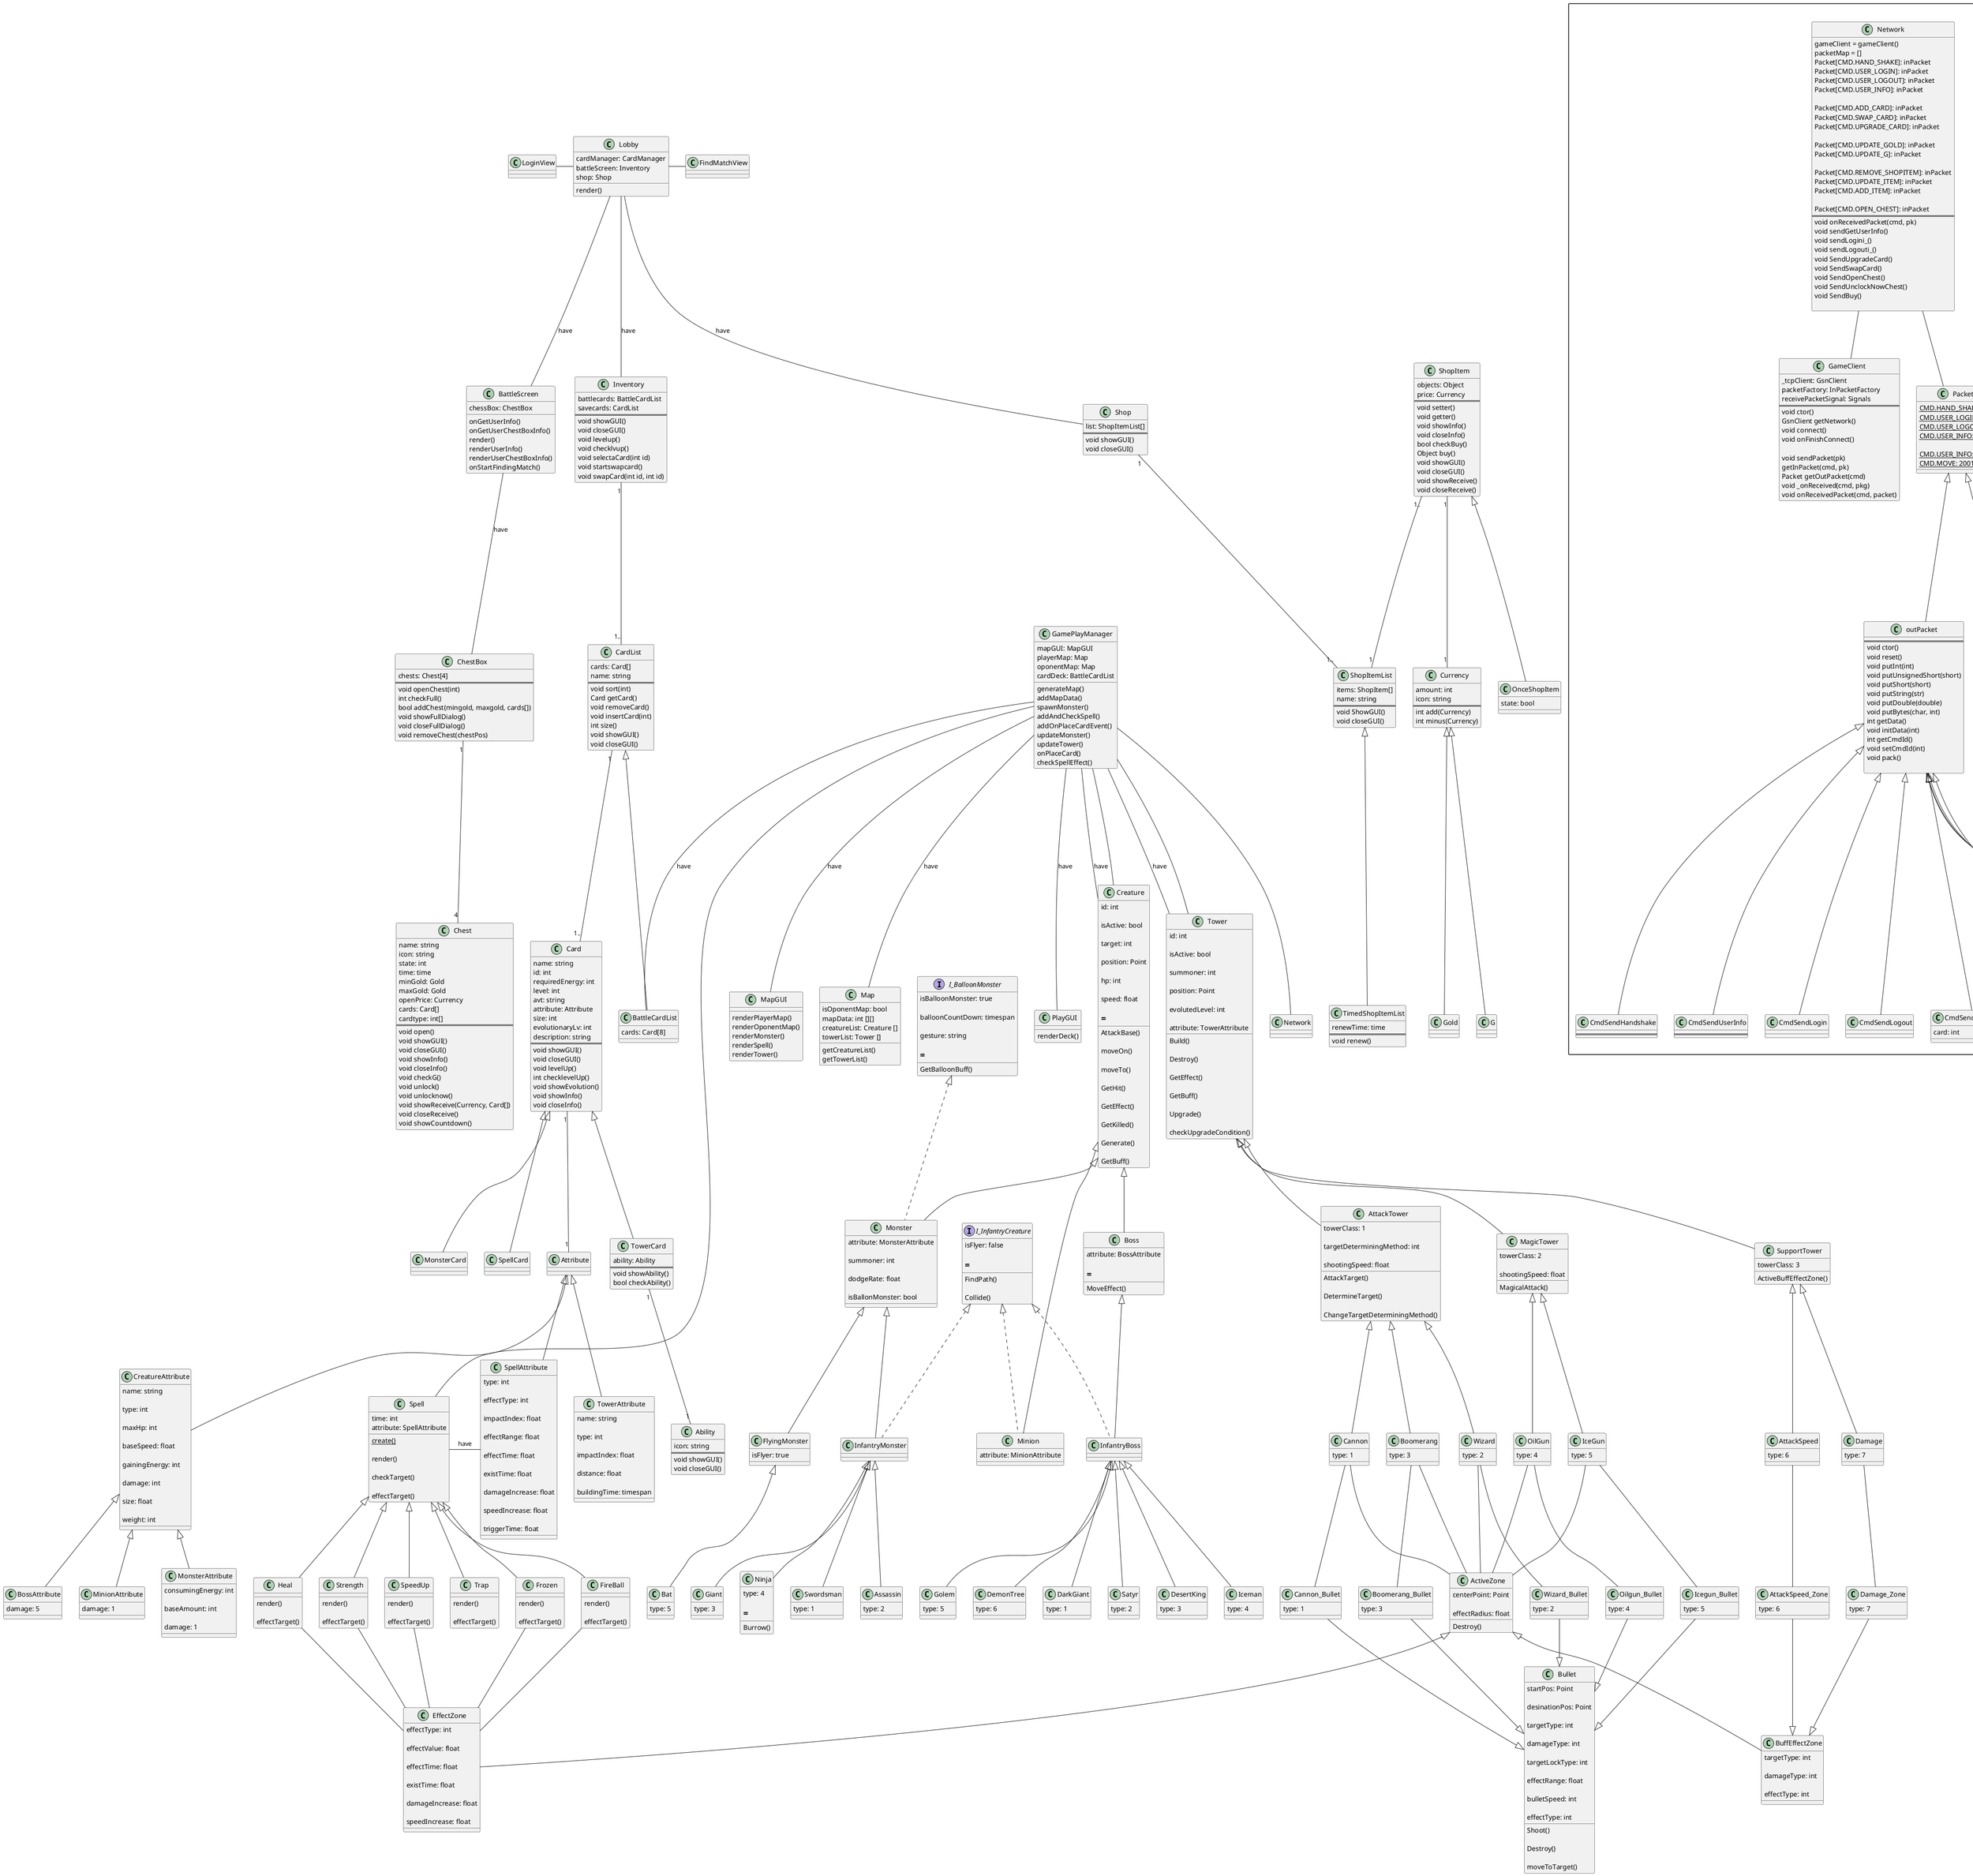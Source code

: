 @startuml 

class MapGUI { 
renderPlayerMap()
renderOponentMap()
renderMonster() 
renderSpell() 
renderTower()
} 

class Map {
isOponentMap: bool
mapData: int [][]
creatureList: Creature []
towerList: Tower []
getCreatureList()
getTowerList()
}

class PlayGUI { 
renderDeck()
}
  

class GamePlayManager { 

mapGUI: MapGUI 
playerMap: Map
oponentMap: Map
cardDeck: BattleCardList
  
generateMap() 
addMapData()
spawnMonster() 
addAndCheckSpell()
addOnPlaceCardEvent()
updateMonster() 
updateTower() 
onPlaceCard() 
checkSpellEffect() 
} 

GamePlayManager -- MapGUI: have 
GamePlayManager -- PlayGUI: have
GamePlayManager -- BattleCardList: have
GamePlayManager -- Tower: have
GamePlayManager -- Creature: have
GamePlayManager -- Map: have
GamePlayManager -- Network
  

class Lobby { 
cardManager: CardManager 
battleScreen: Inventory 
shop: Shop 
render() 
} 


class BattleScreen { 

chessBox: ChestBox 

onGetUserInfo()
onGetUserChestBoxInfo()
render() 
renderUserInfo()
renderUserChestBoxInfo()
onStartFindingMatch() 
  
} 

  

Lobby--Inventory: have 

Lobby--BattleScreen: have 

Lobby--Shop: have 

BattleScreen--ChestBox: have

Lobby- FindMatchView 

  
class Spell { 

time: int
attribute: SpellAttribute

{static} create() 

render() 

checkTarget() 

effectTarget() 

} 

  

class FireBall { 

render() 

effectTarget() 

} 

  

class Heal { 

render() 

effectTarget() 

} 

  

class Strength { 

render() 

effectTarget() 

} 

  

class SpeedUp { 

render() 

effectTarget() 

} 

  

class Frozen { 

render() 

effectTarget() 

} 

  

class Trap { 

render() 

effectTarget() 

} 

class EffectZone { 

effectType: int

effectValue: float  

effectTime: float  

existTime: float  

damageIncrease: float  

speedIncrease: float

' FindTargetTower() 

' FindTargetMonsters() 

' BuffEffectTower() 

' DoEffectMonster() 

} 

Spell<|--Heal 

Spell<|--SpeedUp 

Spell<|--Frozen 

Spell<|--Trap 

Spell<|--Strength 

Spell<|--FireBall 

Heal -- EffectZone
SpeedUp -- EffectZone
Frozen -- EffectZone
Strength -- EffectZone
FireBall -- EffectZone

Spell - SpellAttribute: have 

LoginView - Lobby 
 
GamePlayManager--Creature 

GamePlayManager--Tower 

GamePlayManager--Spell 

 

 

class PlayerInfo{
    id: int
    name: string
    Ava: img
    credit: int
    gold: Gold
    g: G
    ==
    void getter()
    void setter()
}

  

class Attribute{ 

} 

  

class TowerAttribute{ 

    name: string 

    type: int 

    impactIndex: float 

    distance: float 

    buildingTime: timespan 

} 

  

  

class SpellAttribute { 

    type: int 

    effectType: int

    impactIndex: float  

    effectRange: float 

    effectTime: float  

    existTime: float  

    damageIncrease: float  

    speedIncrease: float  

    triggerTime: float  

} 

class CreatureAttribute{ 
    name: string 

    type: int    

    maxHp: int  

    baseSpeed: float  

    gainingEnergy: int  

    damage: int 

    size: float 

    weight: int 

} 

class MonsterAttribute{ 

    consumingEnergy: int  

    baseAmount: int 

    damage: 1 

} 

  

class BossAttribute {  

    damage: 5  

} 

class MinionAttribute {  

    damage: 1  

} 
  

class Card{
    name: string
    id: int
    requiredEnergy: int
    level: int
    avt: string
    attribute: Attribute
    size: int
    evolutionaryLv: int
    description: string
    ==
    void showGUI()
    void closeGUI()
    void levelUp()
    int checklevelUp()
    void showEvolution()
    void showInfo()
    void closeInfo()
}

  

class TowerCard{
    ability: Ability
    ==
    void showAbility()
    bool checkAbility()
}

  

class MonsterCard{

}

class SpellCard{

}

  

class Ability{
    icon: string
    ==
    void showGUI()
    void closeGUI()
}

class CardList{
    cards: Card[]
    name: string
    ==
    void sort(int)
    Card getCard()
    void removeCard()
    void insertCard(int)
    int size()
    void showGUI()
    void closeGUI()
}

  

class BattleCardList{
    cards: Card[8]
}

  

class Inventory{
    battlecards: BattleCardList
    savecards: CardList
    ==
    void showGUI()
    void closeGUI()
    void levelup()
    void checklvup()
    void selectaCard(int id)
    void startswapcard()
    void swapCard(int id, int id)
} 

  

Attribute <|-- TowerAttribute 

Attribute  <|--  SpellAttribute 

Attribute  <|-- CreatureAttribute 

CreatureAttribute <|-- MonsterAttribute 

CreatureAttribute <|-- MinionAttribute 

CreatureAttribute <|--  BossAttribute 
  

Card "1" -- "1" Attribute
Card <|-- SpellCard 
Card <|-- MonsterCard
Card <|-- TowerCard

CardList <|-- BattleCardList

CardList "1" -- "1.." Card
Inventory "1" -- "1.." CardList

TowerCard "1" -- "1" Ability

  

  

  

class Chest{
    name: string
    icon: string
    state: int
    time: time
    minGold: Gold
    maxGold: Gold
    openPrice: Currency
    cards: Card[]
    cardtype: int[]
    ==
    void open()
    void showGUI()
    void closeGUI()
    void showInfo()
    void closeInfo()
    void checkG()
    void unlock()
    void unlocknow()
    void showReceive(Currency, Card[])
    void closeReceive()
    void showCountdown()
}

  

class ChestBox{
    chests: Chest[4]
    ==
    void openChest(int)
    int checkFull()
    bool addChest(mingold, maxgold, cards[])
    void showFullDialog()
    void closeFullDialog()
    void removeChest(chestPos)
}

  

ChestBox "1" -- "4" Chest

  

class Currency{
    amount: int
    icon: string
    ==
    int add(Currency)
    int minus(Currency)
}

class Gold{}

class G{}

class ShopItem{
    objects: Object
    price: Currency
    ==
    void setter()
    void getter()
    void showInfo()
    void closeInfo()
    bool checkBuy()
    Object buy()
    void showGUI()
    void closeGUI() 
    void showReceive()
    void closeReceive()
}

  

class OnceShopItem{
    state: bool
}


class ShopItemList{
    items: ShopItem[]
    name: string
    ==
    void ShowGUI()
    void closeGUI()
}

class TimedShopItemList{
    renewTime: time
    ==
    void renew()
}

class Shop{
    list: ShopItemList[]
    ==
    void showGUI()
    void closeGUI()
}

  

Currency <|-- Gold
Currency <|-- G

ShopItem <|-- OnceShopItem

ShopItem "1" -- "1" Currency

ShopItemList <|-- TimedShopItemList

ShopItem "1.." -- "1" ShopItemList

Shop "1" -- "1.." ShopItemList




class Login{
    id: string
    ==
    void callLogin()
}


class sPlayerInfo{
    id: int
    pw: char[60]
    name: char[15]
    Ava: img
    credit: int
    login_time: time
    logout_time: time
    gold: Gold
    g: G
    ==
    void getter()
    void setter()
}

class sAttribute{
    type: int
}

class sTowerAttribute{
    type: int
    damage: int
    speed: int
    distance: int
    shotType: int
    target: int
    buildingTime: timespan
}


class sSpellAttribute {
    type: int
    effectNumber: float 
    effectTime: int 
    existTime: int 
    damageIncrease: float 
    speedIncrease: float 
    startTime: int 
}

class sMonsterAttribute{
    type: int   
    maxHp: int 
    speed: float 
    gainingEnergy: int  
    damage: int 
    size: float 
    weight: int 
    summoner: int 
    consumingEnergy: int  
    baseAmount: int 
    damage: int
    dodgeRate: float 
}

class sBossAttribute { 
    type: int 
    maxHp: int 
    speed: float 
    gainingEnergy: int  
    damage: int 
    size: float 
    weight: int 
}

class sAbility{
    icon: string
    type: int
}

class sCard{
    name: string
    id: int
    requiredEnergy: int
    level: int
    avt: string
    attribute: sAttribute
    size: int
    evolutionaryLv: int
    description: string
    ==
    void levelUp()
    bool checklvup()
}

class sCardList{
    cards: Card[]
    name: string
    ==
    void sort(int)
    void removeCard()
    void insertCard(int type)
}

class sBattleCardList{
    cards: Card[8]
}

class sInventory{
    battlecards: BattleCardList
    savecards: CardList
    ==
    void swapCard(int id, int id);
    void addCard(int id);
    void levelupCard(int id);
}

sAttribute <|-- sTowerAttribute
sAttribute <|-- sMonsterAttribute
sAttribute <|-- sSpellAttribute
sAbility <|-- sBossAttribute

sCard <|-- sTowerCard
sCard <|-- sMonsterCard
sCard <|-- sSpellCard

sCardList -- sCard
sCardList <|-- sBattleCardList
sInventory -- sCardList

sCard -- sAttribute

sTowerCard -- sAbility





class sChestBox{
    chests: Chest[4]
    ==
    void openChest(int)
    int checkFull()
    bool addChest(mingold, maxgold, cards[])
    void removeChest(chestPos)
}


class sChest{
    name: string
    icon: string
    state: int
    time: time
    minGold: Gold
    maxGold: Gold
    minCard: int
    openPrice: Currency
    cards: Card[]
    cardtype: int[]
    ==
    pair<Gold, Card[]> open()
    void unlock()
    void unlocknow()
    bool checkG()
    void checkTime()
}



sChestBox "1" -- "4" sChest









class sCurrency{
    amount: int
    icon: string
    ==
    int add(sCurrency)
    int minus(sCurrency)
}

class sGold{}

class sG{}

class sShopItem{
    objects: Object
    price: sCurrency
    ==
    bool checkBuy()
    void buy()
}

class sOnceShopItem{
    state: bool
}


class sShopItemList{
    items: ShopItem[]
    name: string
}

class sTimedShopItemList{
    renewTime: time
    ==
    void checkrenew()
    void renew()
}

class sShop{
    list: ShopItemList[]
    ==
    void checkrenewTime()
}

sCurrency <|-- sGold
sCurrency <|-- sG

sShopItem -- sCurrency

sShopItem <|-- sOnceShopItem

sShopItemList -- sShopItem

sTimedShopItemList --|> sShopItemList

sShop -- sShopItemList



 

class Creature{ 

id: int 

isActive: bool 

target: int 

position: Point 

hp: int 

speed: float 

== 

AttackBase() 

moveOn() 

moveTo() 

GetHit() 

GetEffect() 

GetKilled() 

Generate() 

GetBuff() 

} 

  

  

class Monster{ 

attribute: MonsterAttribute

summoner: int 

dodgeRate: float 

isBallonMonster: bool 

} 

  

interface I_BalloonMonster{ 

isBalloonMonster: true 

balloonCountDown: timespan 

gesture: string 

== 

GetBalloonBuff() 

} 

  

interface I_InfantryCreature{ 

isFlyer: false 

== 

FindPath() 

Collide() 

} 

  

class InfantryMonster{ 

} 

  

class FlyingMonster{ 

isFlyer: true 

} 

  

class Swordsman{ 

type: 1 

} 

class Assassin{ 

type: 2 

} 

class Giant{ 

type: 3 

} 

class Ninja{ 

type: 4 

== 

Burrow() 

} 

class Bat{ 

type: 5 

} 

  

  

class Minion{ 

attribute: MinionAttribute

} 

  

class Boss{ 

attribute: BossAttribute

== 

MoveEffect() 

} 

  

class InfantryBoss{ 

} 

  

class DarkGiant{ 

type: 1 

} 

class Satyr{ 

type: 2 

} 

class DesertKing{ 

type: 3 

} 

class Iceman{ 

type: 4 

} 

class Golem{ 

type: 5 

} 

class DemonTree{ 

type: 6 

} 

  

Creature <|-- Monster 

Creature <|-- Minion 

Creature <|--  Boss 

  

Monster <|-- InfantryMonster 

Monster <|-- FlyingMonster 

  

InfantryMonster <|-- Swordsman 

InfantryMonster <|-- Assassin 

InfantryMonster <|--  Giant 

InfantryMonster <|--  Ninja 

  

FlyingMonster <|-- Bat 

  

Boss <|-- InfantryBoss 

  

InfantryBoss  <|-- DarkGiant 

InfantryBoss  <|-- Satyr 

InfantryBoss  <|-- DesertKing 

InfantryBoss  <|-- Iceman 

InfantryBoss  <|-- Golem 

InfantryBoss  <|-- DemonTree 

  

I_BalloonMonster <|.. Monster 

  

I_InfantryCreature <|.. InfantryMonster 

I_InfantryCreature <|.. InfantryBoss 

I_InfantryCreature <|.. Minion 

 

 

class Tower { 

id: int 

isActive: bool 

summoner: int 

position: Point 

evolutedLevel: int 

attribute: TowerAttribute

Build() 

Destroy() 

GetEffect() 

GetBuff() 

Upgrade() 

checkUpgradeCondition()

} 

  

class AttackTower { 

towerClass: 1 

targetDeterminingMethod: int 

shootingSpeed: float 

AttackTarget() 

DetermineTarget() 

ChangeTargetDeterminingMethod() 

} 

  

class MagicTower { 

towerClass: 2 

shootingSpeed: float 

MagicalAttack() 

} 

  

class SupportTower { 

towerClass: 3 

ActiveBuffEffectZone() 

} 

  

class Cannon { 

type: 1 

} 

  

class Wizard { 

type: 2 

} 

  

class Boomerang { 

type: 3 

} 

  

class OilGun { 

type: 4 

} 

  

class IceGun { 

type: 5 

} 

  

class AttackSpeed { 

type: 6 

} 

  

class Damage { 

type: 7 

} 

  

class Cannon_Bullet { 

type: 1 

} 

  

class Wizard_Bullet { 

type: 2 

} 

  

class Boomerang_Bullet { 

type: 3 

} 

  

class Oilgun_Bullet { 

type: 4 

} 

  

class Icegun_Bullet { 

type: 5 

} 

  

class AttackSpeed_Zone { 

type: 6 

} 

  

class Damage_Zone { 

type: 7 

} 

  

class Bullet { 

startPos: Point 

desinationPos: Point 

targetType: int 

damageType: int 

targetLockType: int 

effectRange: float 

bulletSpeed: int 

effectType: int 

Shoot() 

Destroy() 

moveToTarget() 

} 

  

class BuffEffectZone { 

targetType: int 

damageType: int 

effectType: int 

' BuffEffectTower() 

' FindTargetTower() 

' FindTargetMonsters() 

' DoEffectMonster() 

} 

  

class ActiveZone { 

centerPoint: Point 

effectRadius: float 

Destroy() 

} 

  

Tower <|-- AttackTower 

Tower <|-- MagicTower 

Tower <|-- SupportTower 

AttackTower <|-- Cannon 

AttackTower <|-- Wizard 

AttackTower <|-- Boomerang 

MagicTower <|-- OilGun 

MagicTower <|-- IceGun 

SupportTower <|-- AttackSpeed 

SupportTower <|-- Damage 

Cannon -- Cannon_Bullet 

Wizard -- Wizard_Bullet 

Boomerang -- Boomerang_Bullet 

OilGun -- Oilgun_Bullet 

IceGun -- Icegun_Bullet 

AttackSpeed -- AttackSpeed_Zone 

Damage -- Damage_Zone 

  

Cannon_Bullet --|> Bullet 

Wizard_Bullet --|> Bullet 

Boomerang_Bullet --|> Bullet 

Oilgun_Bullet --|> Bullet 

Icegun_Bullet --|> Bullet 

AttackSpeed_Zone --|> BuffEffectZone 

Damage_Zone --|> BuffEffectZone 

  

ActiveZone <|-- BuffEffectZone 
ActiveZone <|-- EffectZone 

  

Cannon -- ActiveZone 

Wizard -- ActiveZone 

Boomerang -- ActiveZone 

OilGun -- ActiveZone 

IceGun – ActiveZone 

 

 

 

skinparam packageStyle rectangle 

skinparam classAttributeIconSize 0 

  

package Client { 

class LoginView { 

+showView(): void 

} 

  

class LoginAction { 

-username: string 

-password: string 

-status: string 

+authenticate(): void 

+initClient(): void 

} 

  

LoginView "1" -- "1" LoginAction 

  

class Client { 

-token: string 

-user: User 

+gameView(): void 

} 

  

class ServerMessageManager { 

-connectionStatus: int 

-packageStatus: int 

-socket: Socket 

+receiveMessage(): void 

+sendMessage(): void 

} 

  

class User { 

-avatar: Image 

-name: string 

-level: int 

-rank: int 

-currencys: array<Currency> 

} 

  

Client o- User 

LoginAction "1" -- "0..1" Client 

LoginAction "1" - "1" ServerMessageManager 

} 

  

package Server { 

class Server { 

-authenticatorThread: Thread 

+initAuthenticator(): void 

} 

  

class AccountManager { 

+authenticateUser(): string 

} 

  

class ClientMessageManager { 

-userConnections: array<UserConnection> 

+receiveMessage(): string 

+sendMessage(): void 

} 

  

class UserConnection { 

-socket: Socket 

-status: int 

+initTCPConnection(): void 

} 

  

Server o- ClientMessageManager 

Server o-- AccountManager 

ClientMessageManager "1" -- "0..*" UserConnection 

} 

 

 

skinparam packageStyle rectangle 

skinparam classAttributeIconSize 0 

  

package Client { 

  

class Client { 

-token: string 

-user: User 

-battleListManager: BattleListManager 

-playerID: string 

+lobbyView(): void 

+battle(): void 

} 

  

class ServerMessageManager { 

-connectionStatus: int 

-packageStatus: int 

-socket: Socket 

+receiveMessage(): void 

+sendMessage(): void 

} 

  

class BattleListManager { 

-battleList: priorityQueuePool<UserID> 

-gamePlayManager: GamePlayManager 

-waitTime: Time 

-inputStream: istream 

-outputStream: ostream 

-playerBattleId: string 

-findMatchView: FindMatchView 

-rankConstraint: int 

+joinBattle(UserID: string): void 

+getBattleList(): void 

+checkBattle(UserID: string): void 

+leaveBattle(): void 

+showBattle(): void 

+listenerThread(): void 

+senderThread(): void 

+increaseRankConstraint(): void 

} 

  

class GamePlayManager {} 

  

class FindMatchView { 

-duration: Time 

+showView(): void 

} 

  

class User { 

-avatar: Image 

-name: string 

-level: int 

-rank: int 

-currencys: array<Currency> 

} 

  

Client o-- User 

BattleListManager o-- GamePlayManager 

BattleListManager *-- FindMatchView 

BattleListManager "1" - "1" ServerMessageManager 

Client o- BattleListManager 

} 

  

package Server { 

class Server { 

-channelThread: Thread 

-battleQueue: BattleQueueManager 

-battleManager: BattleManager 

+createNewChannel(userID1: string, userID2: string): void 

+getBattleQueue(): void 

} 

  

class AccountManager { 

+getUserRank(PlayerID: string): int 

} 

  

class BattleQueueManager { 

-battleList: Tree<UserID> 

+findPlayerRank(numOfPlayer: int, rank: int): int 

} 

  

class ClientMessageManager { 

-userConnections: array<UserConnection> 

+receiveMessage(): string 

+sendMessage(): void 

} 

  

class UserConnection { 

-socket: Socket 

-status: int 

+initTCPConnection(): void 

} 

  

Interface BattleManager { 

+initGamePlay() 

+updateGameState() 

} 

  

class BattlePlayerManager { 

-userID1: string 

-userID2: string 

-state: int 

+initGameplay() 

+updateGameState() 

} 

  

ClientMessageManager -o Server 

ClientMessageManager "1" -- "0..*" UserConnection 

Server o- BattleQueueManager 

BattleQueueManager "1" -- "1" AccountManager 

Server o-- BattlePlayerManager 

BattlePlayerManager --|> BattleManager 

} 

 

skinparam packageStyle rectangle 

skinparam classAttributeIconSize 0 

  

  

package Server { 

class Server { 

-channelThread: Thread 

-battleQueue: BattleQueueManager 

-battleManager: BattleManager 

+createNewChannel(userID1: string, userID2: string): void 

+getBattleQueue(): void 

} 

  

class AccountManager { 

+getUserRank(PlayerID: string): int 

} 

  

class BattleQueueManager { 

-battleList: Tree<UserID> 

+findPlayerRank(numOfPlayer: int, rank: int): int 

} 

  

Interface BattleManager { 

+initGamePlay() 

+updateGameState() 

} 

  

class BattleBotManager { 

-userID1: string 

-bot: Bot 

-state: int 

+initGameplay() 

+updateGameState() 

} 

  

class Bot { 

-botState: int 

+initTower(): void 

+initMonster(): void 

+initSpell(): void 

+findOptimalPath(): void 

+action(): Action 

} 

  

Interface Action { 

+Energy: int 

} 

  

class Attack { 

+spell(): void 

+createMonster(): void 

} 

  

class Defense { 

+buildTower(): void 

} 

  

Attack <|-- Action 

Defense <|-- Action 

Action "1..*" - "1" Bot 

Server o- BattleQueueManager 

BattleQueueManager "1" -- "1" AccountManager 

Server o-- BattleBotManager 

BattleBotManager --|> BattleManager 

Bot -o BattleBotManager 

} 




package Client{
    class GameClient{
        _tcpClient: GsnClient
        packetFactory: InPacketFactory
        receivePacketSignal: Signals
        ==
        void ctor()
        GsnClient getNetwork()
        void connect()
        void onFinishConnect()

        void sendPacket(pk)
        getInPacket(cmd, pk)
        Packet getOutPacket(cmd)
        void _onReceived(cmd, pkg)
        void onReceivedPacket(cmd, packet)
    }



    class Packet{
        {static} CMD.HAND_SHAKE: 0
        {static} CMD.USER_LOGIN: 1
        {static} CMD.USER_LOGOUT: 2
        {static} CMD.USER_INFO: 3

        {static} CMD.USER_INFO: 1001
        {static} CMD.MOVE: 2001
    }

    class outPacket{
        ==
        void ctor()
        void reset()
        void putInt(int)
        void putUnsignedShort(short)
        void putShort(short)
        void putString(str)
        void putDouble(double)
        void putBytes(char, int)
        int getData()
        void initData(int)
        int getCmdId()
        void setCmdId(int)
        void pack()

    }

    class CmdSendHandshake{
        ==
    }

    class CmdSendUserInfo{
        ==
    }

    class CmdSendLogin{

    }

    class CmdSendLogout{
        
    }

    class CmdSendUpgradeCard{
        card: int
    }

    class CmdSendSwapCard{
        card1: int
        card2: int
    }

    class CmdSendOpenChest{
        chestOrder: int
    }

    class CmdSendUnclockNowChest{
        chestOrder: int
    }

    class CmdSendBuy{
        itemId: int
    }
    
    class CmdDoneRenewItem{
        done: bool
    }

    class inPacket{
        ==
        void ctor()
        void init()
        int getCmdId()
        char getByte()
        long getLong()
        Bool getBool()
        int getInt()
        string getString()
        short getUnsignedShort()
        short getShort()
        string getCharArray(int)
    }

    class Network{
        gameClient = gameClient()
        packetMap = []
        Packet[CMD.HAND_SHAKE]: inPacket
        Packet[CMD.USER_LOGIN]: inPacket
        Packet[CMD.USER_LOGOUT]: inPacket
        Packet[CMD.USER_INFO]: inPacket

        Packet[CMD.ADD_CARD]: inPacket
        Packet[CMD.SWAP_CARD]: inPacket
        Packet[CMD.UPGRADE_CARD]: inPacket

        Packet[CMD.UPDATE_GOLD]: inPacket
        Packet[CMD.UPDATE_G]: inPacket
        
        Packet[CMD.REMOVE_SHOPITEM]: inPacket
        Packet[CMD.UPDATE_ITEM]: inPacket
        Packet[CMD.ADD_ITEM]: inPacket

        Packet[CMD.OPEN_CHEST]: inPacket
        ==
        void onReceivedPacket(cmd, pk)
        void sendGetUserInfo()
        void sendLogini_()
        void sendLogouti_()
        void SendUpgradeCard()
        void SendSwapCard()
        void SendOpenChest()
        void SendUnclockNowChest()
        void SendBuy()

    }

    Packet <|-- inPacket
    Packet <|-- outPacket

    outPacket <|-- CmdSendHandshake
    outPacket <|-- CmdSendUserInfo
    outPacket <|-- CmdSendLogin
    outPacket <|-- CmdSendLogout
    outPacket <|-- CmdSendUpgradeCard
    outPacket <|-- CmdSendSwapCard
    outPacket <|-- CmdSendOpenChest
    outPacket <|-- CmdSendUnclockNowChest
    outPacket <|-- CmdSendBuy


    Network -- GameClient
    Network -- Packet

}

package Server{

    class BaseMsg{
        id: int
        error: int
        ==
        void ctor(type, error)
        short getId()
        ByteBuffer makeBuffer()
        byte[] packBuffer()
        void putStr(ByteBuffer, String)
        void putLong(ByteBuffer, long)
        void putIntArray(ByteBuffer, int[])
        ...
        void createData()
        void unpackData()
    }

    class o_UserInfo{
        playerinfo: PlayerInfo
        ==
        void ctor(sPlayerInfo)
        void createData()
    }

    class o_AddCard{
        cardId: int
        amount: int
    }

    class o_SwapCard{
        card1: int
        card2: int
    }

    class o_UpgradeCard{
        cardId: int
    }

    class o_UpdateGold{
        Newamount: int
    }

    class o_UpdateG{
        Newamount: int
    }

    class o_RemoveShopItem{
        itemID: int
    }

    class o_UpdateShopItem{
        itemType: int
        cardIds: int[]
        cardAmount: int[]
        gold: int
        price: int
        pricetype: int
    }

    class o_AddShopItem{
        listId: int
        itemType: int
        cardIds: int[]
        cardAmount: int[]
        gold: int
        price: int
        pricetype: int
    }

    class o_OpenChest{
        chestId: int
    }

    class o_CountDownChest{
        chestId: int
    }


    BaseMsg <|-- o_i_UserInfo
    BaseMsg <|-- o_AddCard
    BaseMsg <|-- o_SwapCard
    BaseMsg <|-- o_UpgradeCard
    BaseMsg <|-- o_UpdateG
    BaseMsg <|-- o_UpdateGold
    BaseMsg <|-- o_RemoveShopItem
    BaseMsg <|-- o_UpdateShopItem
    BaseMsg <|-- o_AddShopItem
    BaseMsg <|-- o_OpenChest
    BaseMsg <|-- o_CountDownChest 

    

    class BaseCmd{
        id: int
        ==
        void ctor(byte[])
        int getId()
        string readString()
        byte readByte()
        ...
    }

    class i_Login{
        session: string
        userid: string
    }

    class i_UserInfo{
        userId: int
    }

    class i_UpgradeCard{
        cardId: int
    }

    class i_SwapCard{
        card1: int
        card2: int
    }

    class i_OpenChest{
        chestPos: int
    }

    class i_UnlocknowChest{
        chestPos: int
    }

    class i_Buy{
        itemId: int
    }

    BaseCmd <|--  i_Login
    BaseCmd <|-- i_UpgradeCard
    BaseCmd <|-- i_SwapCard
    BaseCmd <|-- i_OpenChest
    BaseCmd <|-- i_UnlocknowChest
    BaseCmd <|-- i_Buy




    class UserInfo{
        userid: String
        username: String 
        firstname: String 
        gender: String 
        ...
        ===
        void setter()
        void getter()
    }

    class BZExtension{}

    class Extension{
        ==
        void doLogin(short cmdId, ISession session, DataCmd objData)
        UserInfo getUserInfo(String username, int userId, String ipAddress)
    }

    class Handler{

    }

    BZExtension <|-- Extension


}

@enduml 
